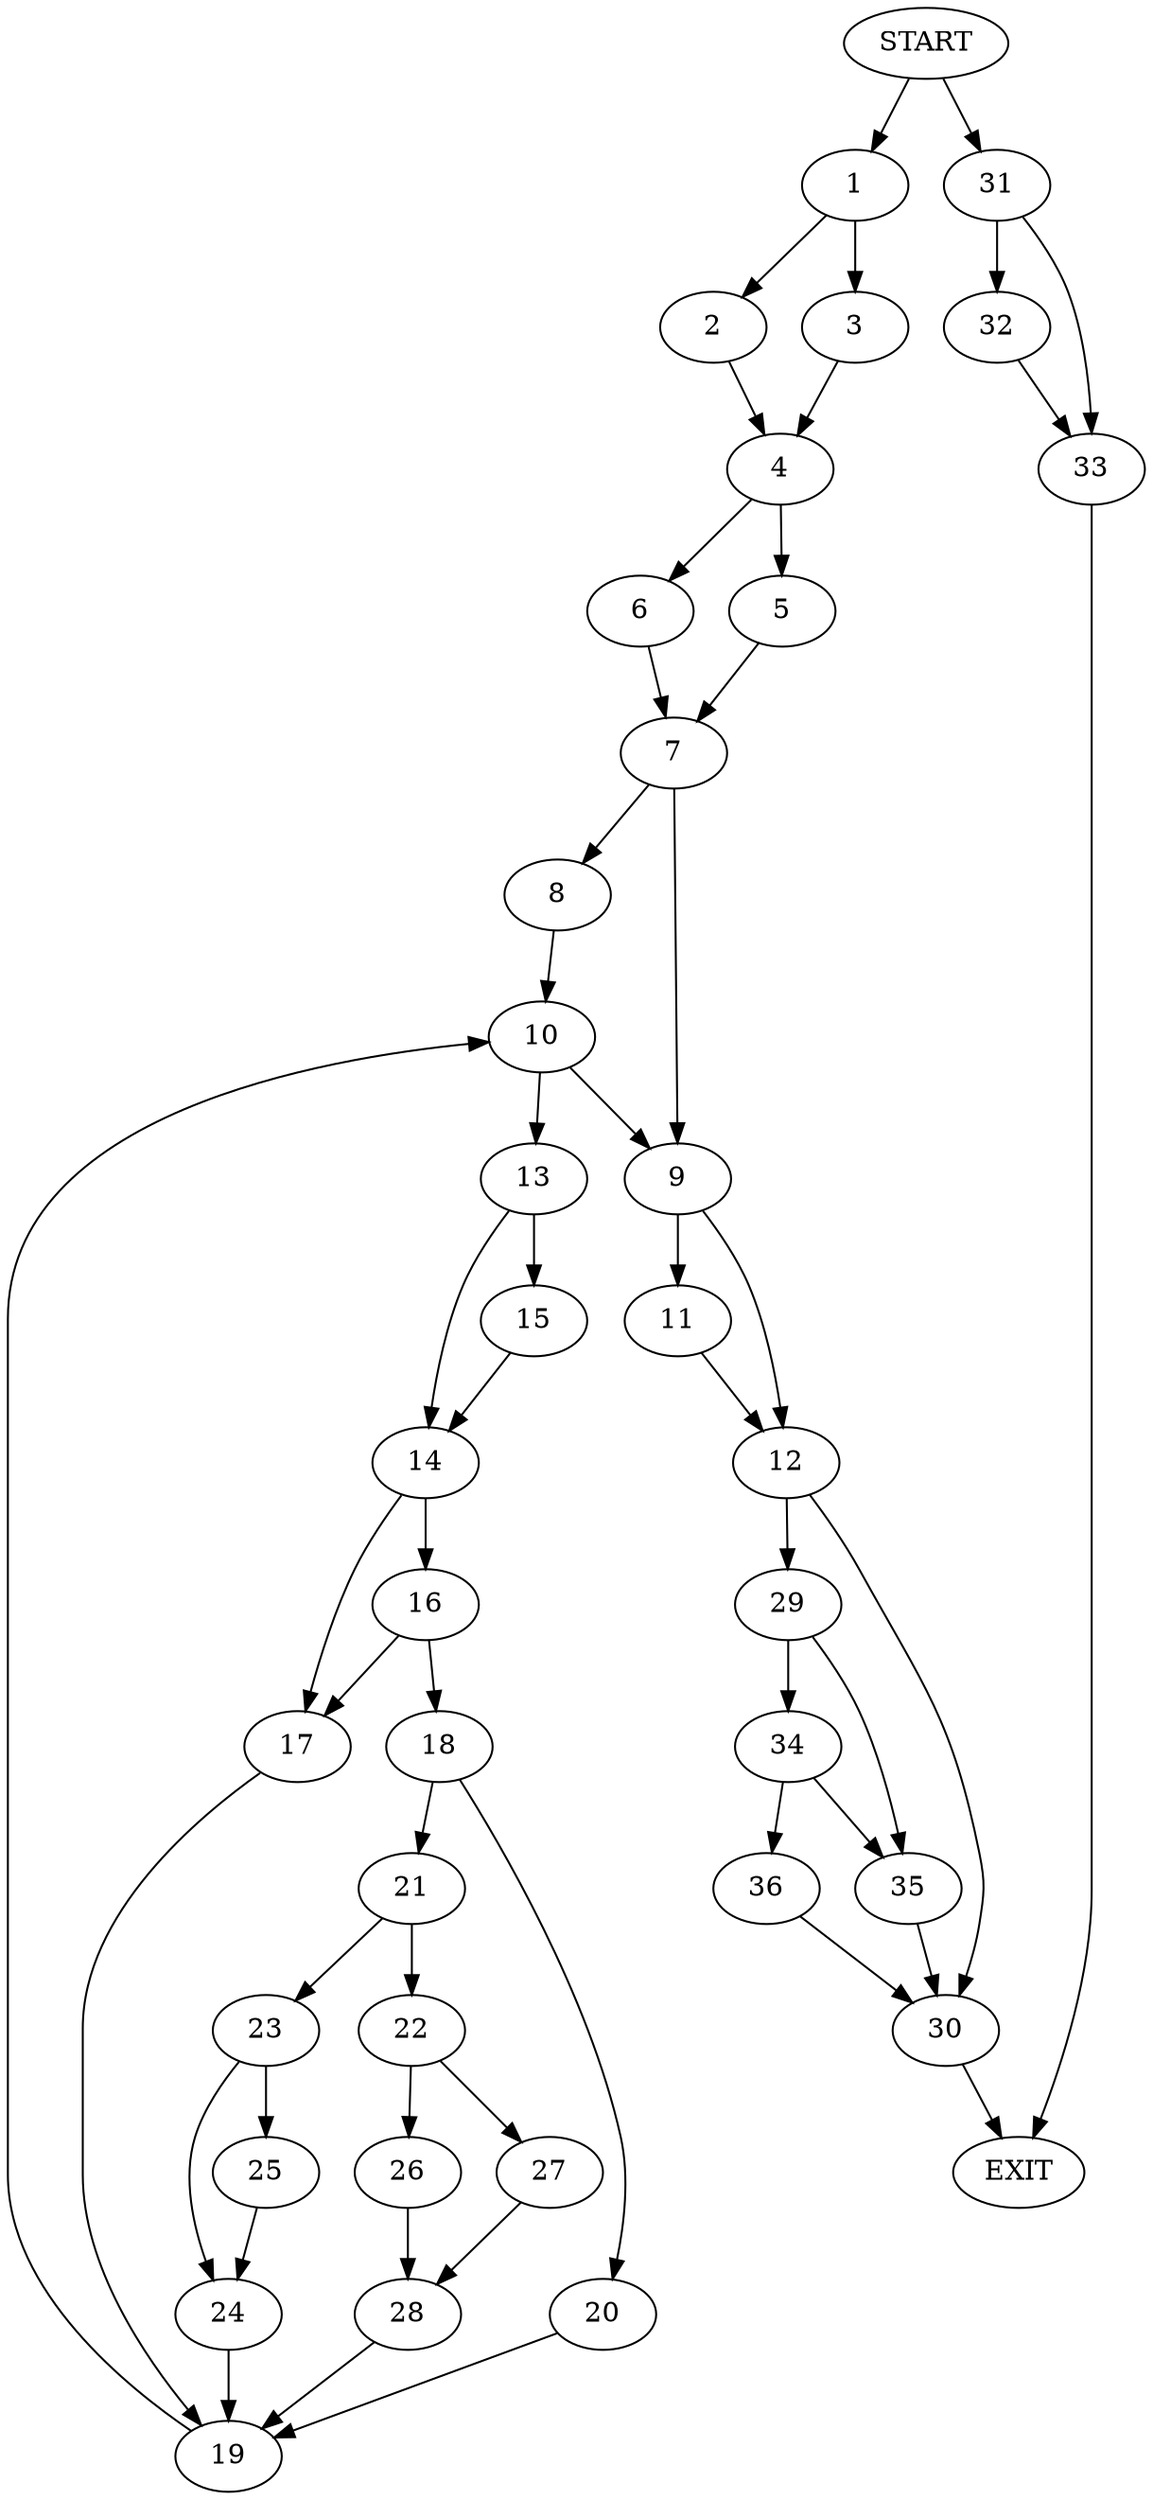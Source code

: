 digraph {
0 [label="START"]
37 [label="EXIT"]
0 -> 1
1 -> 2
1 -> 3
3 -> 4
2 -> 4
4 -> 5
4 -> 6
5 -> 7
6 -> 7
7 -> 8
7 -> 9
8 -> 10
9 -> 11
9 -> 12
10 -> 13
10 -> 9
13 -> 14
13 -> 15
15 -> 14
14 -> 16
14 -> 17
16 -> 18
16 -> 17
17 -> 19
18 -> 20
18 -> 21
19 -> 10
21 -> 22
21 -> 23
20 -> 19
23 -> 24
23 -> 25
22 -> 26
22 -> 27
26 -> 28
27 -> 28
28 -> 19
24 -> 19
25 -> 24
12 -> 29
12 -> 30
11 -> 12
0 -> 31
31 -> 32
31 -> 33
33 -> 37
32 -> 33
29 -> 34
29 -> 35
30 -> 37
34 -> 35
34 -> 36
35 -> 30
36 -> 30
}
